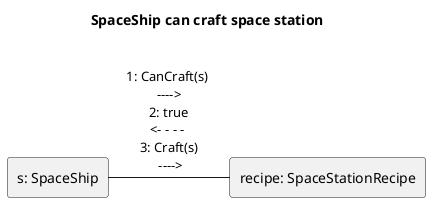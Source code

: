 @startuml
rectangle “s: SpaceShip” as s
rectangle “recipe: SpaceStationRecipe” as recipe

title SpaceShip can craft space station \n 

s -right- recipe: 1: CanCraft(s) \n ----> \n 2: true \n <- - - -  \n 3: Craft(s) \n ---->


@enduml
